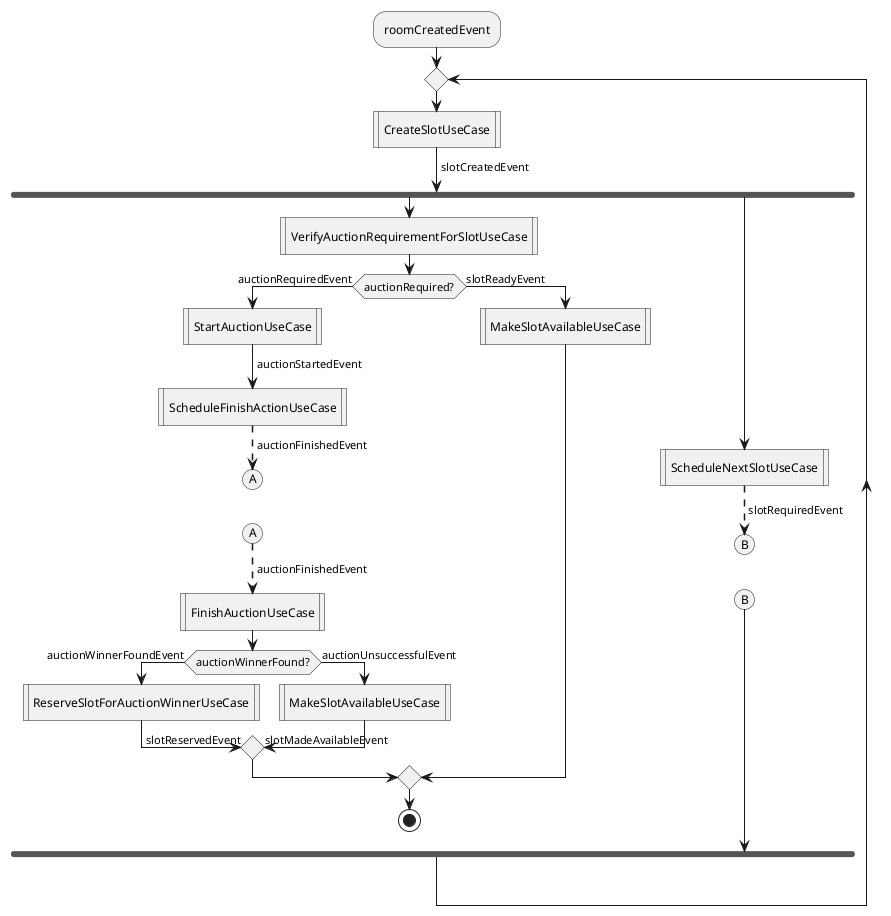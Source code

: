 @startuml
:roomCreatedEvent;
repeat
:CreateSlotUseCase|
->slotCreatedEvent;
fork
  :VerifyAuctionRequirementForSlotUseCase|
  if (auctionRequired?) then (yes)
    ->auctionRequiredEvent;
    :StartAuctionUseCase|
    ->auctionStartedEvent;
    :ScheduleFinishActionUseCase|
    -[dashed]->auctionFinishedEvent;
    (A)
    detach
    (A)
    -[dashed]->auctionFinishedEvent;
    :FinishAuctionUseCase|
    if (auctionWinnerFound?) then (yes)
      ->auctionWinnerFoundEvent;
      :ReserveSlotForAuctionWinnerUseCase|
      ->slotReservedEvent;
    else (no)
      ->auctionUnsuccessfulEvent;
      :MakeSlotAvailableUseCase|
      ->slotMadeAvailableEvent;
    endif
  else (no)
    ->slotReadyEvent;
    :MakeSlotAvailableUseCase|
  endif
  stop
fork again
  :ScheduleNextSlotUseCase|
  -[dashed]->slotRequiredEvent;
  (B)
  detach
  (B)
@enduml
